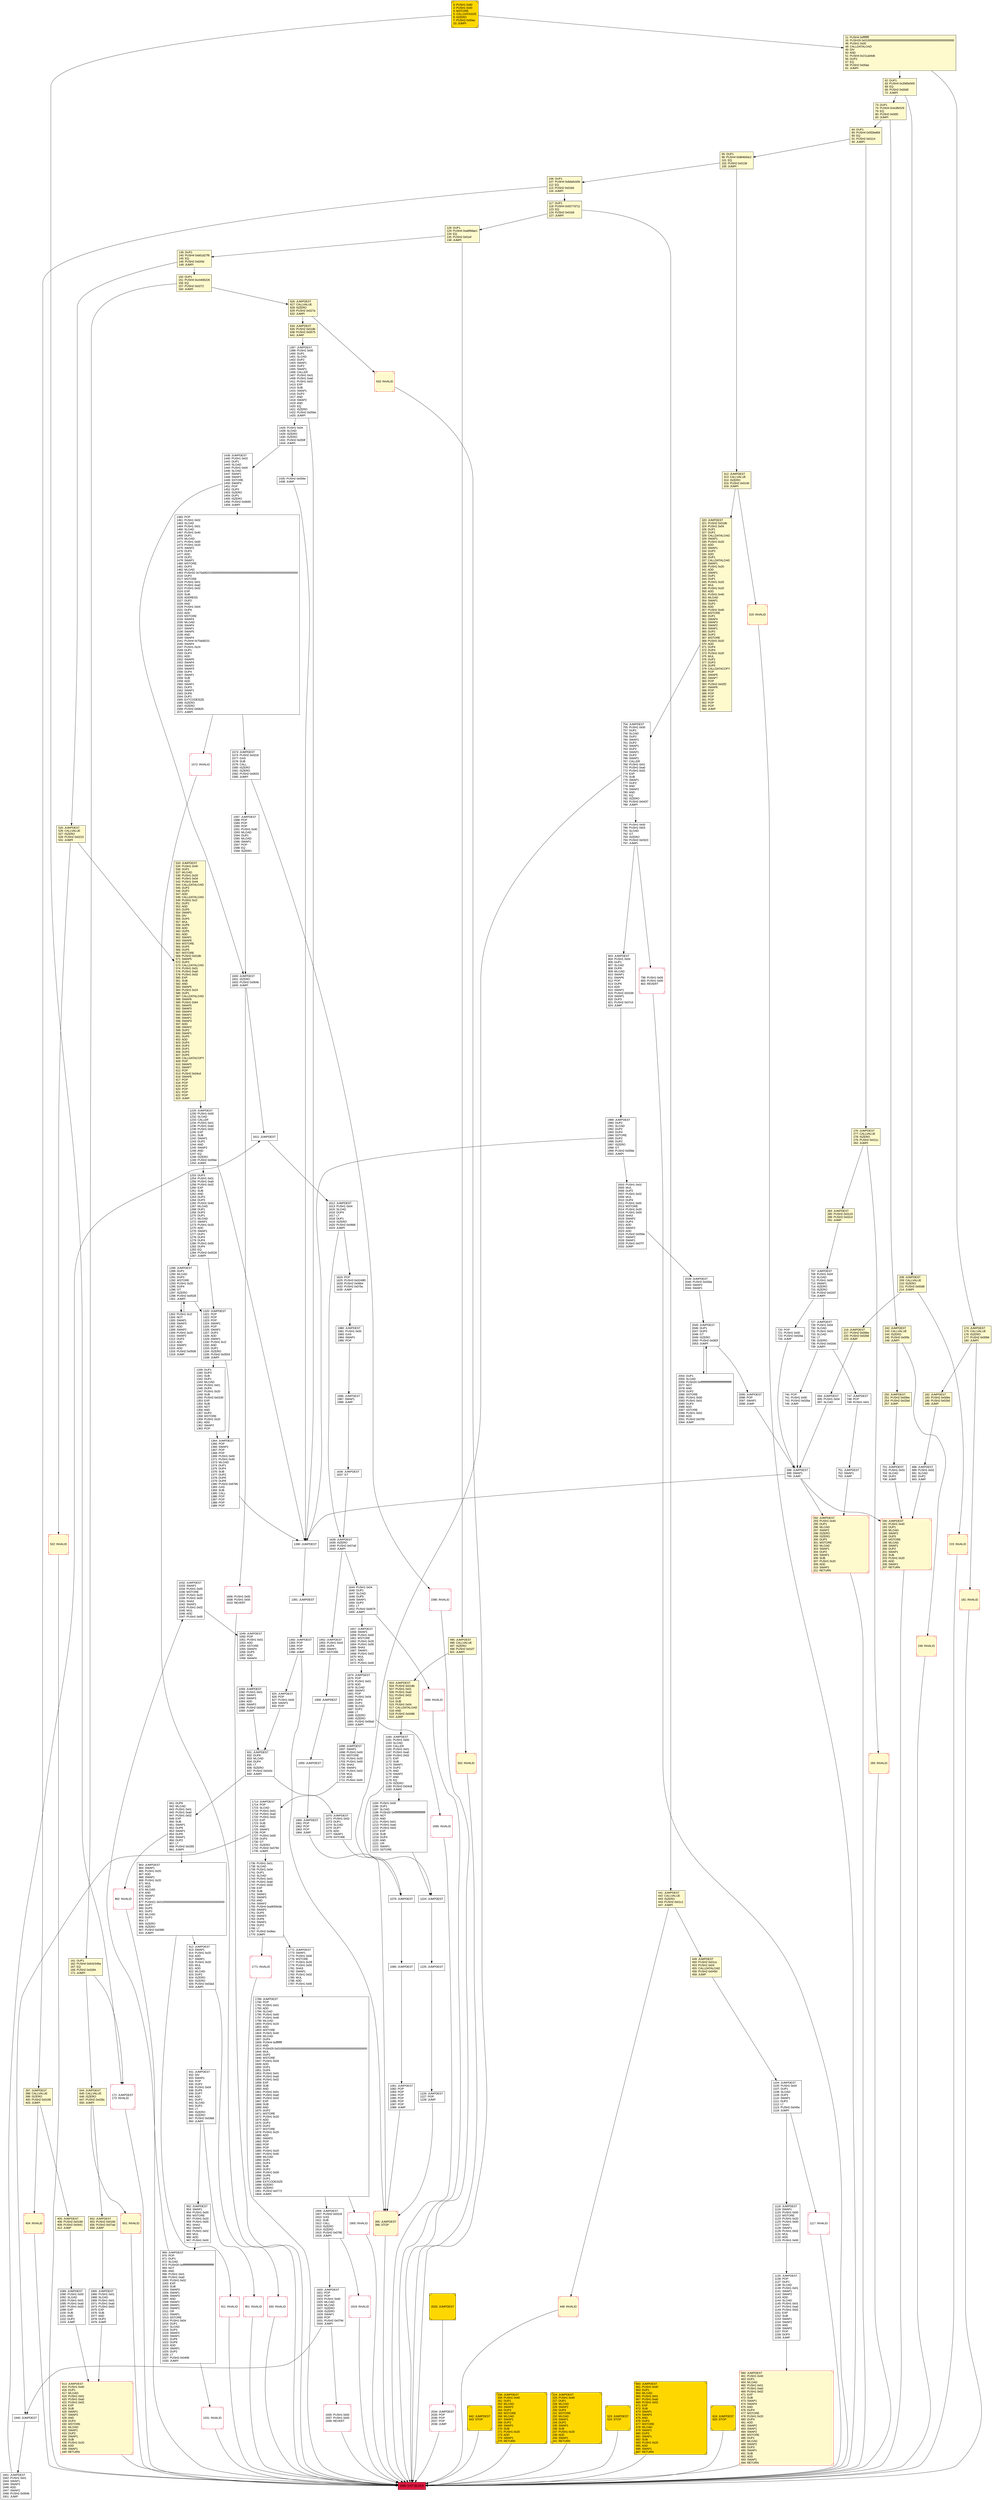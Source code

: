 digraph G {
bgcolor=transparent rankdir=UD;
node [shape=box style=filled color=black fillcolor=white fontname=arial fontcolor=black];
1032 [label="1032: JUMPDEST\l1033: SWAP1\l1034: PUSH1 0x00\l1036: MSTORE\l1037: PUSH1 0x20\l1039: PUSH1 0x00\l1041: SHA3\l1042: SWAP1\l1043: PUSH1 0x02\l1045: MUL\l1046: ADD\l1047: PUSH1 0x00\l" ];
1674 [label="1674: JUMPDEST\l1675: POP\l1676: PUSH1 0x01\l1678: ADD\l1679: SLOAD\l1680: SWAP2\l1681: POP\l1682: PUSH1 0x04\l1684: DUP4\l1685: DUP2\l1686: SLOAD\l1687: DUP2\l1688: LT\l1689: ISZERO\l1690: ISZERO\l1691: PUSH2 0x06a0\l1694: JUMPI\l" ];
754 [label="754: JUMPDEST\l755: PUSH1 0x00\l757: DUP1\l758: SLOAD\l759: DUP2\l760: SWAP1\l761: DUP2\l762: SWAP1\l763: DUP2\l764: SWAP1\l765: DUP2\l766: SWAP1\l767: CALLER\l768: PUSH1 0x01\l770: PUSH1 0xa0\l772: PUSH1 0x02\l774: EXP\l775: SUB\l776: SWAP1\l777: DUP2\l778: AND\l779: SWAP2\l780: AND\l781: EQ\l782: ISZERO\l783: PUSH2 0x0437\l786: JUMPI\l" ];
1253 [label="1253: DUP3\l1254: PUSH1 0x01\l1256: PUSH1 0xa0\l1258: PUSH1 0x02\l1260: EXP\l1261: SUB\l1262: AND\l1263: DUP3\l1264: DUP3\l1265: PUSH1 0x40\l1267: MLOAD\l1268: DUP1\l1269: DUP3\l1270: DUP1\l1271: MLOAD\l1272: SWAP1\l1273: PUSH1 0x20\l1275: ADD\l1276: SWAP1\l1277: DUP1\l1278: DUP4\l1279: DUP4\l1280: PUSH1 0x00\l1282: DUP4\l1283: EQ\l1284: PUSH2 0x0528\l1287: JUMPI\l" ];
1225 [label="1225: JUMPDEST\l" ];
1224 [label="1224: JUMPDEST\l" ];
951 [label="951: INVALID\l" shape=Msquare color=crimson ];
1070 [label="1070: JUMPDEST\l1071: PUSH1 0x02\l1073: DUP1\l1074: SLOAD\l1075: DUP7\l1076: ADD\l1077: SWAP1\l1078: SSTORE\l" ];
181 [label="181: INVALID\l" fillcolor=lemonchiffon shape=Msquare color=crimson ];
698 [label="698: JUMPDEST\l699: SWAP1\l700: JUMP\l" ];
2034 [label="2034: JUMPDEST\l2035: POP\l2036: POP\l2037: POP\l2038: JUMP\l" shape=Msquare color=crimson ];
642 [label="642: JUMPDEST\l643: STOP\l" fillcolor=lemonchiffon shape=Msquare fillcolor=gold ];
441 [label="441: JUMPDEST\l442: CALLVALUE\l443: ISZERO\l444: PUSH2 0x01c1\l447: JUMPI\l" fillcolor=lemonchiffon ];
701 [label="701: JUMPDEST\l702: PUSH1 0x03\l704: SLOAD\l705: DUP2\l706: JUMP\l" ];
1587 [label="1587: JUMPDEST\l1588: POP\l1589: POP\l1590: POP\l1591: PUSH1 0x40\l1593: MLOAD\l1594: DUP1\l1595: MLOAD\l1596: SWAP1\l1597: POP\l1598: EQ\l1599: ISZERO\l" ];
1789 [label="1789: JUMPDEST\l1790: POP\l1791: PUSH1 0x01\l1793: ADD\l1794: SLOAD\l1795: PUSH1 0x00\l1797: PUSH1 0x40\l1799: MLOAD\l1800: PUSH1 0x20\l1802: ADD\l1803: MSTORE\l1804: PUSH1 0x40\l1806: MLOAD\l1807: DUP4\l1808: PUSH4 0xffffffff\l1813: AND\l1814: PUSH29 0x0100000000000000000000000000000000000000000000000000000000\l1844: MUL\l1845: DUP2\l1846: MSTORE\l1847: PUSH1 0x04\l1849: ADD\l1850: DUP1\l1851: DUP4\l1852: PUSH1 0x01\l1854: PUSH1 0xa0\l1856: PUSH1 0x02\l1858: EXP\l1859: SUB\l1860: AND\l1861: PUSH1 0x01\l1863: PUSH1 0xa0\l1865: PUSH1 0x02\l1867: EXP\l1868: SUB\l1869: AND\l1870: DUP2\l1871: MSTORE\l1872: PUSH1 0x20\l1874: ADD\l1875: DUP3\l1876: DUP2\l1877: MSTORE\l1878: PUSH1 0x20\l1880: ADD\l1881: SWAP3\l1882: POP\l1883: POP\l1884: POP\l1885: PUSH1 0x20\l1887: PUSH1 0x40\l1889: MLOAD\l1890: DUP1\l1891: DUP4\l1892: SUB\l1893: DUP2\l1894: PUSH1 0x00\l1896: DUP8\l1897: DUP1\l1898: EXTCODESIZE\l1899: ISZERO\l1900: ISZERO\l1901: PUSH2 0x0772\l1904: JUMPI\l" ];
174 [label="174: JUMPDEST\l175: CALLVALUE\l176: ISZERO\l177: PUSH2 0x00b6\l180: JUMPI\l" fillcolor=lemonchiffon ];
930 [label="930: INVALID\l" shape=Msquare color=crimson ];
395 [label="395: JUMPDEST\l396: STOP\l" fillcolor=lemonchiffon shape=Msquare color=crimson ];
1695 [label="1695: INVALID\l" shape=Msquare color=crimson ];
803 [label="803: JUMPDEST\l804: PUSH1 0x04\l806: DUP1\l807: SLOAD\l808: DUP8\l809: MLOAD\l810: SWAP1\l811: SWAP6\l812: POP\l813: DUP6\l814: ADD\l815: SWAP1\l816: PUSH2 0x0339\l819: SWAP1\l820: DUP3\l821: PUSH2 0x07c5\l824: JUMP\l" ];
1364 [label="1364: JUMPDEST\l1365: POP\l1366: SWAP2\l1367: POP\l1368: POP\l1369: PUSH1 0x00\l1371: PUSH1 0x40\l1373: MLOAD\l1374: DUP1\l1375: DUP4\l1376: SUB\l1377: DUP2\l1378: DUP6\l1379: DUP8\l1380: PUSH2 0x8796\l1383: GAS\l1384: SUB\l1385: CALL\l1386: POP\l1387: POP\l1388: POP\l1389: POP\l" ];
242 [label="242: JUMPDEST\l243: CALLVALUE\l244: ISZERO\l245: PUSH2 0x00fa\l248: JUMPI\l" fillcolor=lemonchiffon ];
404 [label="404: INVALID\l" fillcolor=lemonchiffon shape=Msquare color=crimson ];
1935 [label="1935: PUSH1 0x00\l1937: PUSH1 0x00\l1939: REVERT\l" shape=Msquare color=crimson ];
626 [label="626: JUMPDEST\l627: CALLVALUE\l628: ISZERO\l629: PUSH2 0x027a\l632: JUMPI\l" fillcolor=lemonchiffon ];
911 [label="911: INVALID\l" shape=Msquare color=crimson ];
1339 [label="1339: DUP1\l1340: DUP3\l1341: SUB\l1342: DUP1\l1343: MLOAD\l1344: PUSH1 0x01\l1346: DUP4\l1347: PUSH1 0x20\l1349: SUB\l1350: PUSH2 0x0100\l1353: EXP\l1354: SUB\l1355: NOT\l1356: AND\l1357: DUP2\l1358: MSTORE\l1359: PUSH1 0x20\l1361: ADD\l1362: SWAP2\l1363: POP\l" ];
652 [label="652: JUMPDEST\l653: PUSH2 0x019d\l656: PUSH2 0x07ad\l659: JUMP\l" fillcolor=lemonchiffon ];
2099 [label="2099: EXIT BLOCK\l" fillcolor=crimson ];
651 [label="651: INVALID\l" fillcolor=lemonchiffon shape=Msquare color=crimson ];
1435 [label="1435: PUSH2 0x056e\l1438: JUMP\l" ];
1089 [label="1089: JUMPDEST\l1090: PUSH1 0x00\l1092: SLOAD\l1093: PUSH1 0x01\l1095: PUSH1 0xa0\l1097: PUSH1 0x02\l1099: EXP\l1100: SUB\l1101: AND\l1102: DUP2\l1103: JUMP\l" ];
84 [label="84: DUP1\l85: PUSH4 0x5f2befb9\l90: EQ\l91: PUSH2 0x0114\l94: JUMPI\l" fillcolor=lemonchiffon ];
969 [label="969: JUMPDEST\l970: POP\l971: DUP1\l972: SLOAD\l973: PUSH20 0xffffffffffffffffffffffffffffffffffffffff\l994: NOT\l995: AND\l996: PUSH1 0x01\l998: PUSH1 0xa0\l1000: PUSH1 0x02\l1002: EXP\l1003: SUB\l1004: SWAP3\l1005: SWAP1\l1006: SWAP3\l1007: AND\l1008: SWAP2\l1009: SWAP1\l1010: SWAP2\l1011: OR\l1012: SWAP1\l1013: SSTORE\l1014: PUSH1 0x04\l1016: DUP1\l1017: SLOAD\l1018: DUP3\l1019: SWAP2\l1020: SWAP1\l1021: DUP6\l1022: DUP8\l1023: ADD\l1024: SWAP1\l1025: DUP2\l1026: LT\l1027: PUSH2 0x0408\l1030: JUMPI\l" ];
1713 [label="1713: JUMPDEST\l1714: POP\l1715: SLOAD\l1716: PUSH1 0x01\l1718: PUSH1 0xa0\l1720: PUSH1 0x02\l1722: EXP\l1723: SUB\l1724: AND\l1725: SWAP1\l1726: POP\l1727: PUSH1 0x00\l1729: DUP3\l1730: GT\l1731: ISZERO\l1732: PUSH2 0x0794\l1735: JUMPI\l" ];
2033 [label="2033: JUMPDEST\l" shape=Msquare fillcolor=gold ];
931 [label="931: JUMPDEST\l932: DIV\l933: SWAP1\l934: POP\l935: DUP2\l936: PUSH1 0x04\l938: DUP5\l939: DUP7\l940: ADD\l941: DUP2\l942: SLOAD\l943: DUP2\l944: LT\l945: ISZERO\l946: ISZERO\l947: PUSH2 0x03b8\l950: JUMPI\l" ];
825 [label="825: JUMPDEST\l826: POP\l827: PUSH1 0x00\l829: SWAP3\l830: POP\l" ];
1906 [label="1906: JUMPDEST\l1907: PUSH2 0x02c6\l1910: GAS\l1911: SUB\l1912: CALL\l1913: ISZERO\l1914: ISZERO\l1915: PUSH2 0x0780\l1918: JUMPI\l" ];
182 [label="182: JUMPDEST\l183: PUSH2 0x00be\l186: PUSH2 0x02b0\l189: JUMP\l" fillcolor=lemonchiffon ];
1920 [label="1920: JUMPDEST\l1921: POP\l1922: POP\l1923: PUSH1 0x40\l1925: MLOAD\l1926: MLOAD\l1927: ISZERO\l1928: ISZERO\l1929: SWAP1\l1930: POP\l1931: PUSH2 0x0794\l1934: JUMPI\l" ];
128 [label="128: DUP1\l129: PUSH4 0xa6f9dae1\l134: EQ\l135: PUSH2 0x01ef\l138: JUMPI\l" fillcolor=lemonchiffon ];
249 [label="249: INVALID\l" fillcolor=lemonchiffon shape=Msquare color=crimson ];
150 [label="150: DUP1\l151: PUSH4 0xc0406226\l156: EQ\l157: PUSH2 0x0272\l160: JUMPI\l" fillcolor=lemonchiffon ];
502 [label="502: INVALID\l" fillcolor=lemonchiffon shape=Msquare color=crimson ];
727 [label="727: JUMPDEST\l728: PUSH1 0x04\l730: SLOAD\l731: PUSH1 0x03\l733: SLOAD\l734: LT\l735: ISZERO\l736: PUSH2 0x02eb\l739: JUMPI\l" ];
1960 [label="1960: JUMPDEST\l1961: POP\l1962: POP\l1963: POP\l1964: JUMP\l" ];
2003 [label="2003: PUSH1 0x02\l2005: MUL\l2006: DUP2\l2007: PUSH1 0x02\l2009: MUL\l2010: DUP4\l2011: PUSH1 0x00\l2013: MSTORE\l2014: PUSH1 0x20\l2016: PUSH1 0x00\l2018: SHA3\l2019: SWAP2\l2020: DUP3\l2021: ADD\l2022: SWAP2\l2023: ADD\l2024: PUSH2 0x056e\l2027: SWAP2\l2028: SWAP1\l2029: PUSH2 0x07f7\l2032: JUMP\l" ];
284 [label="284: JUMPDEST\l285: PUSH2 0x0124\l288: PUSH2 0x02c3\l291: JUMP\l" fillcolor=lemonchiffon ];
1771 [label="1771: INVALID\l" shape=Msquare color=crimson ];
250 [label="250: JUMPDEST\l251: PUSH2 0x00be\l254: PUSH2 0x02bd\l257: JUMP\l" fillcolor=lemonchiffon ];
1980 [label="1980: JUMPDEST\l1981: PUSH1 0x00\l1983: GAS\l1984: SWAP1\l1985: POP\l" ];
1118 [label="1118: JUMPDEST\l1119: SWAP1\l1120: PUSH1 0x00\l1122: MSTORE\l1123: PUSH1 0x20\l1125: PUSH1 0x00\l1127: SHA3\l1128: SWAP1\l1129: PUSH1 0x02\l1131: MUL\l1132: ADD\l1133: PUSH1 0x00\l" ];
1940 [label="1940: JUMPDEST\l" ];
751 [label="751: JUMPDEST\l752: SWAP1\l753: JUMP\l" ];
1600 [label="1600: JUMPDEST\l1601: ISZERO\l1602: PUSH2 0x064b\l1605: JUMPI\l" ];
863 [label="863: JUMPDEST\l864: SWAP1\l865: PUSH1 0x20\l867: ADD\l868: SWAP1\l869: PUSH1 0x20\l871: MUL\l872: ADD\l873: MLOAD\l874: AND\l875: SWAP2\l876: POP\l877: PUSH21 0x010000000000000000000000000000000000000000\l899: DUP7\l900: DUP5\l901: DUP2\l902: MLOAD\l903: DUP2\l904: LT\l905: ISZERO\l906: ISZERO\l907: PUSH2 0x0390\l910: JUMPI\l" ];
1397 [label="1397: JUMPDEST\l1398: PUSH1 0x00\l1400: DUP1\l1401: SLOAD\l1402: DUP2\l1403: SWAP1\l1404: DUP2\l1405: SWAP1\l1406: CALLER\l1407: PUSH1 0x01\l1409: PUSH1 0xa0\l1411: PUSH1 0x02\l1413: EXP\l1414: SUB\l1415: SWAP1\l1416: DUP2\l1417: AND\l1418: SWAP2\l1419: AND\l1420: EQ\l1421: ISZERO\l1422: PUSH2 0x056e\l1425: JUMPI\l" ];
1736 [label="1736: PUSH1 0x01\l1738: SLOAD\l1739: PUSH1 0x04\l1741: DUP1\l1742: SLOAD\l1743: PUSH1 0x01\l1745: PUSH1 0xa0\l1747: PUSH1 0x02\l1749: EXP\l1750: SUB\l1751: SWAP1\l1752: SWAP3\l1753: AND\l1754: SWAP2\l1755: PUSH4 0xa9059cbb\l1760: SWAP2\l1761: DUP5\l1762: SWAP2\l1763: DUP8\l1764: SWAP1\l1765: DUP2\l1766: LT\l1767: PUSH2 0x06ec\l1770: JUMPI\l" ];
1160 [label="1160: JUMPDEST\l1161: PUSH1 0x00\l1163: SLOAD\l1164: CALLER\l1165: PUSH1 0x01\l1167: PUSH1 0xa0\l1169: PUSH1 0x02\l1171: EXP\l1172: SUB\l1173: SWAP1\l1174: DUP2\l1175: AND\l1176: SWAP2\l1177: AND\l1178: EQ\l1179: ISZERO\l1180: PUSH2 0x04c8\l1183: JUMPI\l" ];
258 [label="258: JUMPDEST\l259: PUSH1 0x40\l261: DUP1\l262: MLOAD\l263: SWAP2\l264: DUP3\l265: MSTORE\l266: MLOAD\l267: SWAP1\l268: DUP2\l269: SWAP1\l270: SUB\l271: PUSH1 0x20\l273: ADD\l274: SWAP1\l275: RETURN\l" fillcolor=lemonchiffon shape=Msquare fillcolor=gold ];
1426 [label="1426: PUSH1 0x04\l1428: SLOAD\l1429: ISZERO\l1430: ISZERO\l1431: PUSH2 0x059f\l1434: JUMPI\l" ];
73 [label="73: DUP1\l74: PUSH4 0x4c8fe526\l79: EQ\l80: PUSH2 0x00f2\l83: JUMPI\l" fillcolor=lemonchiffon ];
747 [label="747: JUMPDEST\l748: POP\l749: PUSH1 0x01\l" ];
215 [label="215: INVALID\l" fillcolor=lemonchiffon shape=Msquare color=crimson ];
1941 [label="1941: JUMPDEST\l1942: PUSH1 0x01\l1944: SWAP1\l1945: SWAP3\l1946: ADD\l1947: SWAP2\l1948: PUSH2 0x064b\l1951: JUMP\l" ];
2045 [label="2045: JUMPDEST\l2046: DUP1\l2047: DUP3\l2048: GT\l2049: ISZERO\l2050: PUSH2 0x082f\l2053: JUMPI\l" ];
1959 [label="1959: JUMPDEST\l" ];
1958 [label="1958: JUMPDEST\l" ];
1657 [label="1657: JUMPDEST\l1658: SWAP1\l1659: PUSH1 0x00\l1661: MSTORE\l1662: PUSH1 0x20\l1664: PUSH1 0x00\l1666: SHA3\l1667: SWAP1\l1668: PUSH1 0x02\l1670: MUL\l1671: ADD\l1672: PUSH1 0x00\l" ];
449 [label="449: JUMPDEST\l450: PUSH2 0x01cc\l453: PUSH1 0x04\l455: CALLDATALOAD\l456: PUSH2 0x0450\l459: JUMP\l" fillcolor=lemonchiffon ];
320 [label="320: JUMPDEST\l321: PUSH2 0x018b\l324: PUSH1 0x04\l326: DUP1\l327: DUP1\l328: CALLDATALOAD\l329: SWAP1\l330: PUSH1 0x20\l332: ADD\l333: SWAP1\l334: DUP3\l335: ADD\l336: DUP1\l337: CALLDATALOAD\l338: SWAP1\l339: PUSH1 0x20\l341: ADD\l342: SWAP1\l343: DUP1\l344: DUP1\l345: PUSH1 0x20\l347: MUL\l348: PUSH1 0x20\l350: ADD\l351: PUSH1 0x40\l353: MLOAD\l354: SWAP1\l355: DUP2\l356: ADD\l357: PUSH1 0x40\l359: MSTORE\l360: DUP1\l361: SWAP4\l362: SWAP3\l363: SWAP2\l364: SWAP1\l365: DUP2\l366: DUP2\l367: MSTORE\l368: PUSH1 0x20\l370: ADD\l371: DUP4\l372: DUP4\l373: PUSH1 0x20\l375: MUL\l376: DUP1\l377: DUP3\l378: DUP5\l379: CALLDATACOPY\l380: POP\l381: SWAP5\l382: SWAP7\l383: POP\l384: PUSH2 0x02f2\l387: SWAP6\l388: POP\l389: POP\l390: POP\l391: POP\l392: POP\l393: POP\l394: JUMP\l" fillcolor=lemonchiffon ];
1986 [label="1986: JUMPDEST\l1987: SWAP1\l1988: JUMP\l" ];
1184 [label="1184: PUSH1 0x00\l1186: DUP1\l1187: SLOAD\l1188: PUSH20 0xffffffffffffffffffffffffffffffffffffffff\l1209: NOT\l1210: AND\l1211: PUSH1 0x01\l1213: PUSH1 0xa0\l1215: PUSH1 0x02\l1217: EXP\l1218: SUB\l1219: DUP4\l1220: AND\l1221: OR\l1222: SWAP1\l1223: SSTORE\l" ];
95 [label="95: DUP1\l96: PUSH4 0x884b5dc2\l101: EQ\l102: PUSH2 0x0138\l105: JUMPI\l" fillcolor=lemonchiffon ];
694 [label="694: JUMPDEST\l695: PUSH1 0x04\l697: SLOAD\l" ];
276 [label="276: JUMPDEST\l277: CALLVALUE\l278: ISZERO\l279: PUSH2 0x011c\l282: JUMPI\l" fillcolor=lemonchiffon ];
448 [label="448: INVALID\l" fillcolor=lemonchiffon shape=Msquare color=crimson ];
319 [label="319: INVALID\l" fillcolor=lemonchiffon shape=Msquare color=crimson ];
224 [label="224: JUMPDEST\l225: PUSH1 0x40\l227: DUP1\l228: MLOAD\l229: SWAP2\l230: DUP3\l231: MSTORE\l232: MLOAD\l233: SWAP1\l234: DUP2\l235: SWAP1\l236: SUB\l237: PUSH1 0x20\l239: ADD\l240: SWAP1\l241: RETURN\l" fillcolor=lemonchiffon shape=Msquare fillcolor=gold ];
405 [label="405: JUMPDEST\l406: PUSH2 0x019d\l409: PUSH2 0x0441\l412: JUMP\l" fillcolor=lemonchiffon ];
1611 [label="1611: JUMPDEST\l" ];
62 [label="62: DUP1\l63: PUSH4 0x3585e500\l68: EQ\l69: PUSH2 0x00d0\l72: JUMPI\l" fillcolor=lemonchiffon ];
2039 [label="2039: JUMPDEST\l2040: PUSH2 0x02ba\l2043: SWAP2\l2044: SWAP1\l" ];
11 [label="11: PUSH4 0xffffffff\l16: PUSH29 0x0100000000000000000000000000000000000000000000000000000000\l46: PUSH1 0x00\l48: CALLDATALOAD\l49: DIV\l50: AND\l51: PUSH4 0x211a04db\l56: DUP2\l57: EQ\l58: PUSH2 0x00ae\l61: JUMPI\l" fillcolor=lemonchiffon ];
1586 [label="1586: INVALID\l" shape=Msquare color=crimson ];
1612 [label="1612: JUMPDEST\l1613: PUSH1 0x04\l1615: SLOAD\l1616: DUP4\l1617: LT\l1618: DUP1\l1619: ISZERO\l1620: PUSH2 0x0666\l1623: JUMPI\l" ];
2054 [label="2054: DUP1\l2055: SLOAD\l2056: PUSH20 0xffffffffffffffffffffffffffffffffffffffff\l2077: NOT\l2078: AND\l2079: DUP2\l2080: SSTORE\l2081: PUSH1 0x00\l2083: PUSH1 0x01\l2085: DUP3\l2086: ADD\l2087: SSTORE\l2088: PUSH1 0x02\l2090: ADD\l2091: PUSH2 0x07fd\l2094: JUMP\l" ];
1392 [label="1392: JUMPDEST\l1393: POP\l1394: POP\l1395: POP\l1396: JUMP\l" ];
1624 [label="1624: POP\l1625: PUSH3 0x0249f0\l1629: PUSH2 0x0664\l1632: PUSH2 0x07bc\l1635: JUMP\l" ];
1460 [label="1460: POP\l1461: PUSH1 0x02\l1463: SLOAD\l1464: PUSH1 0x01\l1466: SLOAD\l1467: PUSH1 0x40\l1469: DUP1\l1470: MLOAD\l1471: PUSH1 0x00\l1473: PUSH1 0x20\l1475: SWAP2\l1476: DUP3\l1477: ADD\l1478: DUP2\l1479: SWAP1\l1480: MSTORE\l1481: DUP3\l1482: MLOAD\l1483: PUSH32 0x70a0823100000000000000000000000000000000000000000000000000000000\l1516: DUP2\l1517: MSTORE\l1518: PUSH1 0x01\l1520: PUSH1 0xa0\l1522: PUSH1 0x02\l1524: EXP\l1525: SUB\l1526: ADDRESS\l1527: DUP2\l1528: AND\l1529: PUSH1 0x04\l1531: DUP4\l1532: ADD\l1533: MSTORE\l1534: SWAP4\l1535: MLOAD\l1536: SWAP4\l1537: SWAP1\l1538: SWAP5\l1539: AND\l1540: SWAP4\l1541: PUSH4 0x70a08231\l1546: SWAP4\l1547: PUSH1 0x24\l1549: DUP1\l1550: DUP4\l1551: ADD\l1552: SWAP5\l1553: SWAP4\l1554: SWAP2\l1555: SWAP3\l1556: DUP4\l1557: SWAP1\l1558: SUB\l1559: ADD\l1560: SWAP1\l1561: DUP3\l1562: SWAP1\l1563: DUP8\l1564: DUP1\l1565: EXTCODESIZE\l1566: ISZERO\l1567: ISZERO\l1568: PUSH2 0x0625\l1571: JUMPI\l" ];
1229 [label="1229: JUMPDEST\l1230: PUSH1 0x00\l1232: SLOAD\l1233: CALLER\l1234: PUSH1 0x01\l1236: PUSH1 0xa0\l1238: PUSH1 0x02\l1240: EXP\l1241: SUB\l1242: SWAP1\l1243: DUP2\l1244: AND\l1245: SWAP2\l1246: AND\l1247: EQ\l1248: ISZERO\l1249: PUSH2 0x056e\l1252: JUMPI\l" ];
1572 [label="1572: INVALID\l" shape=Msquare color=crimson ];
707 [label="707: JUMPDEST\l708: PUSH1 0x04\l710: SLOAD\l711: PUSH1 0x00\l713: SWAP1\l714: ISZERO\l715: ISZERO\l716: PUSH2 0x02d7\l719: JUMPI\l" ];
523 [label="523: JUMPDEST\l524: STOP\l" fillcolor=lemonchiffon shape=Msquare fillcolor=gold ];
841 [label="841: DUP6\l842: MLOAD\l843: PUSH1 0x01\l845: PUSH1 0xa0\l847: PUSH1 0x02\l849: EXP\l850: SUB\l851: SWAP1\l852: DUP8\l853: SWAP1\l854: DUP6\l855: SWAP1\l856: DUP2\l857: LT\l858: PUSH2 0x035f\l861: JUMPI\l" ];
117 [label="117: DUP1\l118: PUSH4 0x9377d711\l123: EQ\l124: PUSH2 0x01b9\l127: JUMPI\l" fillcolor=lemonchiffon ];
292 [label="292: JUMPDEST\l293: PUSH1 0x40\l295: DUP1\l296: MLOAD\l297: SWAP2\l298: ISZERO\l299: ISZERO\l300: DUP3\l301: MSTORE\l302: MLOAD\l303: SWAP1\l304: DUP2\l305: SWAP1\l306: SUB\l307: PUSH1 0x20\l309: ADD\l310: SWAP1\l311: RETURN\l" fillcolor=lemonchiffon shape=Msquare color=crimson ];
208 [label="208: JUMPDEST\l209: CALLVALUE\l210: ISZERO\l211: PUSH2 0x00d8\l214: JUMPI\l" fillcolor=lemonchiffon ];
1320 [label="1320: JUMPDEST\l1321: POP\l1322: POP\l1323: POP\l1324: SWAP1\l1325: POP\l1326: SWAP1\l1327: DUP2\l1328: ADD\l1329: SWAP1\l1330: PUSH1 0x1f\l1332: AND\l1333: DUP1\l1334: ISZERO\l1335: PUSH2 0x0554\l1338: JUMPI\l" ];
1391 [label="1391: JUMPDEST\l" ];
1390 [label="1390: JUMPDEST\l" ];
283 [label="283: INVALID\l" fillcolor=lemonchiffon shape=Msquare color=crimson ];
413 [label="413: JUMPDEST\l414: PUSH1 0x40\l416: DUP1\l417: MLOAD\l418: PUSH1 0x01\l420: PUSH1 0xa0\l422: PUSH1 0x02\l424: EXP\l425: SUB\l426: SWAP1\l427: SWAP3\l428: AND\l429: DUP3\l430: MSTORE\l431: MLOAD\l432: SWAP1\l433: DUP2\l434: SWAP1\l435: SUB\l436: PUSH1 0x20\l438: ADD\l439: SWAP1\l440: RETURN\l" fillcolor=lemonchiffon shape=Msquare color=crimson ];
216 [label="216: JUMPDEST\l217: PUSH2 0x00be\l220: PUSH2 0x02b6\l223: JUMP\l" fillcolor=lemonchiffon ];
1696 [label="1696: JUMPDEST\l1697: SWAP1\l1698: PUSH1 0x00\l1700: MSTORE\l1701: PUSH1 0x20\l1703: PUSH1 0x00\l1705: SHA3\l1706: SWAP1\l1707: PUSH1 0x02\l1709: MUL\l1710: ADD\l1711: PUSH1 0x00\l" ];
397 [label="397: JUMPDEST\l398: CALLVALUE\l399: ISZERO\l400: PUSH2 0x0195\l403: JUMPI\l" fillcolor=lemonchiffon ];
532 [label="532: INVALID\l" fillcolor=lemonchiffon shape=Msquare color=crimson ];
634 [label="634: JUMPDEST\l635: PUSH2 0x018b\l638: PUSH2 0x0575\l641: JUMP\l" fillcolor=lemonchiffon ];
660 [label="660: JUMPDEST\l661: PUSH1 0x40\l663: DUP1\l664: MLOAD\l665: PUSH1 0x01\l667: PUSH1 0xa0\l669: PUSH1 0x02\l671: EXP\l672: SUB\l673: SWAP1\l674: SWAP3\l675: AND\l676: DUP3\l677: MSTORE\l678: MLOAD\l679: SWAP1\l680: DUP2\l681: SWAP1\l682: SUB\l683: PUSH1 0x20\l685: ADD\l686: SWAP1\l687: RETURN\l" fillcolor=lemonchiffon shape=Msquare fillcolor=gold ];
525 [label="525: JUMPDEST\l526: CALLVALUE\l527: ISZERO\l528: PUSH2 0x0215\l531: JUMPI\l" fillcolor=lemonchiffon ];
460 [label="460: JUMPDEST\l461: PUSH1 0x40\l463: DUP1\l464: MLOAD\l465: PUSH1 0x01\l467: PUSH1 0xa0\l469: PUSH1 0x02\l471: EXP\l472: SUB\l473: SWAP1\l474: SWAP4\l475: AND\l476: DUP4\l477: MSTORE\l478: PUSH1 0x20\l480: DUP4\l481: ADD\l482: SWAP2\l483: SWAP1\l484: SWAP2\l485: MSTORE\l486: DUP1\l487: MLOAD\l488: SWAP2\l489: DUP3\l490: SWAP1\l491: SUB\l492: ADD\l493: SWAP1\l494: RETURN\l" fillcolor=lemonchiffon shape=Msquare color=crimson ];
952 [label="952: JUMPDEST\l953: SWAP1\l954: PUSH1 0x00\l956: MSTORE\l957: PUSH1 0x20\l959: PUSH1 0x00\l961: SHA3\l962: SWAP1\l963: PUSH1 0x02\l965: MUL\l966: ADD\l967: PUSH1 0x00\l" ];
1031 [label="1031: INVALID\l" shape=Msquare color=crimson ];
798 [label="798: PUSH1 0x00\l800: PUSH1 0x00\l802: REVERT\l" shape=Msquare color=crimson ];
1919 [label="1919: INVALID\l" shape=Msquare color=crimson ];
633 [label="633: INVALID\l" fillcolor=lemonchiffon shape=Msquare color=crimson ];
1656 [label="1656: INVALID\l" shape=Msquare color=crimson ];
0 [label="0: PUSH1 0x60\l2: PUSH1 0x40\l4: MSTORE\l5: CALLDATASIZE\l6: ISZERO\l7: PUSH2 0x00ac\l10: JUMPI\l" fillcolor=lemonchiffon shape=Msquare fillcolor=gold ];
688 [label="688: JUMPDEST\l689: PUSH1 0x02\l691: SLOAD\l692: DUP2\l693: JUMP\l" ];
912 [label="912: JUMPDEST\l913: SWAP1\l914: PUSH1 0x20\l916: ADD\l917: SWAP1\l918: PUSH1 0x20\l920: MUL\l921: ADD\l922: MLOAD\l923: DUP2\l924: ISZERO\l925: ISZERO\l926: PUSH2 0x03a3\l929: JUMPI\l" ];
740 [label="740: POP\l741: PUSH1 0x00\l743: PUSH2 0x02ba\l746: JUMP\l" ];
1905 [label="1905: INVALID\l" shape=Msquare color=crimson ];
1636 [label="1636: JUMPDEST\l1637: GT\l" ];
1059 [label="1059: JUMPDEST\l1060: PUSH1 0x01\l1062: SWAP1\l1063: SWAP3\l1064: ADD\l1065: SWAP2\l1066: PUSH2 0x033f\l1069: JUMP\l" ];
1439 [label="1439: JUMPDEST\l1440: PUSH1 0x03\l1442: DUP1\l1443: SLOAD\l1444: PUSH1 0x04\l1446: SLOAD\l1447: SWAP1\l1448: SWAP2\l1449: SSTORE\l1450: SWAP3\l1451: POP\l1452: DUP3\l1453: ISZERO\l1454: DUP1\l1455: ISZERO\l1456: PUSH2 0x0640\l1459: JUMPI\l" ];
1104 [label="1104: JUMPDEST\l1105: PUSH1 0x04\l1107: DUP1\l1108: SLOAD\l1109: DUP3\l1110: SWAP1\l1111: DUP2\l1112: LT\l1113: PUSH2 0x045e\l1116: JUMPI\l" ];
1638 [label="1638: JUMPDEST\l1639: ISZERO\l1640: PUSH2 0x07a0\l1643: JUMPI\l" ];
1302 [label="1302: PUSH1 0x1f\l1304: NOT\l1305: SWAP1\l1306: SWAP3\l1307: ADD\l1308: SWAP2\l1309: PUSH1 0x20\l1311: SWAP2\l1312: DUP3\l1313: ADD\l1314: SWAP2\l1315: ADD\l1316: PUSH2 0x0508\l1319: JUMP\l" ];
190 [label="190: JUMPDEST\l191: PUSH1 0x40\l193: DUP1\l194: MLOAD\l195: SWAP2\l196: DUP3\l197: MSTORE\l198: MLOAD\l199: SWAP1\l200: DUP2\l201: SWAP1\l202: SUB\l203: PUSH1 0x20\l205: ADD\l206: SWAP1\l207: RETURN\l" fillcolor=lemonchiffon shape=Msquare color=crimson ];
862 [label="862: INVALID\l" shape=Msquare color=crimson ];
644 [label="644: JUMPDEST\l645: CALLVALUE\l646: ISZERO\l647: PUSH2 0x028c\l650: JUMPI\l" fillcolor=lemonchiffon ];
1117 [label="1117: INVALID\l" shape=Msquare color=crimson ];
1288 [label="1288: JUMPDEST\l1289: DUP1\l1290: MLOAD\l1291: DUP3\l1292: MSTORE\l1293: PUSH1 0x20\l1295: DUP4\l1296: GT\l1297: ISZERO\l1298: PUSH2 0x0528\l1301: JUMPI\l" ];
1606 [label="1606: PUSH1 0x00\l1608: PUSH1 0x00\l1610: REVERT\l" shape=Msquare color=crimson ];
624 [label="624: JUMPDEST\l625: STOP\l" fillcolor=lemonchiffon shape=Msquare fillcolor=gold ];
1772 [label="1772: JUMPDEST\l1773: SWAP1\l1774: PUSH1 0x00\l1776: MSTORE\l1777: PUSH1 0x20\l1779: PUSH1 0x00\l1781: SHA3\l1782: SWAP1\l1783: PUSH1 0x02\l1785: MUL\l1786: ADD\l1787: PUSH1 0x00\l" ];
1965 [label="1965: JUMPDEST\l1966: PUSH1 0x01\l1968: SLOAD\l1969: PUSH1 0x01\l1971: PUSH1 0xa0\l1973: PUSH1 0x02\l1975: EXP\l1976: SUB\l1977: AND\l1978: DUP2\l1979: JUMP\l" ];
1952 [label="1952: JUMPDEST\l1953: PUSH1 0x03\l1955: DUP4\l1956: SWAP1\l1957: SSTORE\l" ];
787 [label="787: PUSH1 0x00\l789: PUSH1 0x03\l791: SLOAD\l792: GT\l793: ISZERO\l794: PUSH2 0x0323\l797: JUMPI\l" ];
831 [label="831: JUMPDEST\l832: DUP6\l833: MLOAD\l834: DUP4\l835: LT\l836: ISZERO\l837: PUSH2 0x042e\l840: JUMPI\l" ];
1226 [label="1226: JUMPDEST\l1227: POP\l1228: JUMP\l" ];
495 [label="495: JUMPDEST\l496: CALLVALUE\l497: ISZERO\l498: PUSH2 0x01f7\l501: JUMPI\l" fillcolor=lemonchiffon ];
106 [label="106: DUP1\l107: PUSH4 0x8da5cb5b\l112: EQ\l113: PUSH2 0x018d\l116: JUMPI\l" fillcolor=lemonchiffon ];
1080 [label="1080: JUMPDEST\l" ];
161 [label="161: DUP1\l162: PUSH4 0xfc0c546a\l167: EQ\l168: PUSH2 0x0284\l171: JUMPI\l" fillcolor=lemonchiffon ];
1135 [label="1135: JUMPDEST\l1136: POP\l1137: DUP1\l1138: SLOAD\l1139: PUSH1 0x01\l1141: SWAP1\l1142: SWAP2\l1143: ADD\l1144: SLOAD\l1145: PUSH1 0x01\l1147: PUSH1 0xa0\l1149: PUSH1 0x02\l1151: EXP\l1152: SUB\l1153: SWAP1\l1154: SWAP2\l1155: AND\l1156: SWAP2\l1157: POP\l1158: DUP3\l1159: JUMP\l" ];
172 [label="172: JUMPDEST\l173: INVALID\l" shape=Msquare color=crimson ];
139 [label="139: DUP1\l140: PUSH4 0xb61d27f6\l145: EQ\l146: PUSH2 0x020d\l149: JUMPI\l" fillcolor=lemonchiffon ];
533 [label="533: JUMPDEST\l534: PUSH1 0x40\l536: DUP1\l537: MLOAD\l538: PUSH1 0x20\l540: PUSH1 0x04\l542: PUSH1 0x44\l544: CALLDATALOAD\l545: DUP2\l546: DUP2\l547: ADD\l548: CALLDATALOAD\l549: PUSH1 0x1f\l551: DUP2\l552: ADD\l553: DUP5\l554: SWAP1\l555: DIV\l556: DUP5\l557: MUL\l558: DUP6\l559: ADD\l560: DUP5\l561: ADD\l562: SWAP1\l563: SWAP6\l564: MSTORE\l565: DUP5\l566: DUP5\l567: MSTORE\l568: PUSH2 0x018b\l571: SWAP5\l572: DUP3\l573: CALLDATALOAD\l574: PUSH1 0x01\l576: PUSH1 0xa0\l578: PUSH1 0x02\l580: EXP\l581: SUB\l582: AND\l583: SWAP5\l584: PUSH1 0x24\l586: DUP1\l587: CALLDATALOAD\l588: SWAP6\l589: PUSH1 0x64\l591: SWAP5\l592: SWAP3\l593: SWAP4\l594: SWAP2\l595: SWAP1\l596: SWAP3\l597: ADD\l598: SWAP2\l599: DUP2\l600: SWAP1\l601: DUP5\l602: ADD\l603: DUP4\l604: DUP3\l605: DUP1\l606: DUP3\l607: DUP5\l608: CALLDATACOPY\l609: POP\l610: SWAP5\l611: SWAP7\l612: POP\l613: PUSH2 0x04cd\l616: SWAP6\l617: POP\l618: POP\l619: POP\l620: POP\l621: POP\l622: POP\l623: JUMP\l" fillcolor=lemonchiffon ];
1989 [label="1989: JUMPDEST\l1990: DUP2\l1991: SLOAD\l1992: DUP2\l1993: DUP4\l1994: SSTORE\l1995: DUP2\l1996: DUP2\l1997: ISZERO\l1998: GT\l1999: PUSH2 0x056e\l2002: JUMPI\l" ];
503 [label="503: JUMPDEST\l504: PUSH2 0x018b\l507: PUSH1 0x01\l509: PUSH1 0xa0\l511: PUSH1 0x02\l513: EXP\l514: SUB\l515: PUSH1 0x04\l517: CALLDATALOAD\l518: AND\l519: PUSH2 0x0488\l522: JUMP\l" fillcolor=lemonchiffon ];
720 [label="720: POP\l721: PUSH1 0x00\l723: PUSH2 0x02ba\l726: JUMP\l" ];
1079 [label="1079: JUMPDEST\l" ];
1644 [label="1644: PUSH1 0x04\l1646: DUP1\l1647: SLOAD\l1648: DUP5\l1649: SWAP1\l1650: DUP2\l1651: LT\l1652: PUSH2 0x0679\l1655: JUMPI\l" ];
312 [label="312: JUMPDEST\l313: CALLVALUE\l314: ISZERO\l315: PUSH2 0x0140\l318: JUMPI\l" fillcolor=lemonchiffon ];
1081 [label="1081: JUMPDEST\l1082: POP\l1083: POP\l1084: POP\l1085: POP\l1086: POP\l1087: POP\l1088: JUMP\l" ];
1049 [label="1049: JUMPDEST\l1050: POP\l1051: PUSH1 0x01\l1053: ADD\l1054: SSTORE\l1055: SWAP4\l1056: DUP5\l1057: ADD\l1058: SWAP4\l" ];
1573 [label="1573: JUMPDEST\l1574: PUSH2 0x02c6\l1577: GAS\l1578: SUB\l1579: CALL\l1580: ISZERO\l1581: ISZERO\l1582: PUSH2 0x0633\l1585: JUMPI\l" ];
2095 [label="2095: JUMPDEST\l2096: POP\l2097: SWAP1\l2098: JUMP\l" ];
1224 -> 1225;
1390 -> 1391;
1958 -> 1959;
1906 -> 1920;
651 -> 2099;
1611 -> 1612;
1460 -> 1572;
1079 -> 1080;
1695 -> 2099;
161 -> 644;
495 -> 503;
174 -> 181;
1612 -> 1624;
1935 -> 2099;
1339 -> 1364;
1160 -> 1184;
1920 -> 1940;
1674 -> 1695;
1959 -> 1960;
395 -> 2099;
727 -> 747;
2033 -> 2034;
0 -> 172;
276 -> 284;
1391 -> 1392;
1104 -> 1117;
181 -> 2099;
969 -> 1032;
1059 -> 831;
1587 -> 1600;
84 -> 276;
84 -> 95;
73 -> 242;
258 -> 2099;
1612 -> 1638;
139 -> 525;
787 -> 798;
106 -> 397;
215 -> 2099;
174 -> 182;
707 -> 720;
1160 -> 1224;
1771 -> 2099;
441 -> 449;
533 -> 1229;
831 -> 841;
249 -> 2099;
320 -> 754;
312 -> 319;
1184 -> 1224;
841 -> 862;
242 -> 250;
1906 -> 1919;
1952 -> 1958;
727 -> 740;
798 -> 2099;
1031 -> 2099;
1320 -> 1364;
1644 -> 1657;
182 -> 688;
95 -> 106;
931 -> 952;
1320 -> 1339;
413 -> 2099;
863 -> 912;
503 -> 1160;
532 -> 2099;
460 -> 2099;
449 -> 1104;
1572 -> 2099;
698 -> 1390;
825 -> 831;
1118 -> 1135;
698 -> 292;
1426 -> 1439;
405 -> 1089;
1736 -> 1772;
128 -> 139;
1586 -> 2099;
2003 -> 2039;
172 -> 2099;
698 -> 190;
1117 -> 2099;
1392 -> 825;
284 -> 707;
644 -> 652;
652 -> 1965;
707 -> 727;
216 -> 694;
1600 -> 1611;
2039 -> 2045;
1253 -> 1288;
117 -> 128;
1941 -> 1611;
754 -> 787;
634 -> 1397;
912 -> 931;
1070 -> 1079;
1656 -> 2099;
633 -> 2099;
754 -> 1079;
2045 -> 2054;
2054 -> 2045;
751 -> 292;
11 -> 62;
911 -> 2099;
208 -> 216;
525 -> 532;
1636 -> 1638;
1736 -> 1771;
1080 -> 1081;
161 -> 172;
688 -> 190;
404 -> 2099;
2034 -> 2099;
1638 -> 1644;
1980 -> 1986;
642 -> 2099;
397 -> 405;
62 -> 208;
1049 -> 1059;
930 -> 2099;
1638 -> 1952;
1940 -> 1941;
1229 -> 1390;
931 -> 951;
1288 -> 1302;
1302 -> 1288;
951 -> 2099;
747 -> 751;
1644 -> 1656;
1397 -> 1426;
1288 -> 1320;
1439 -> 1460;
1965 -> 413;
0 -> 11;
448 -> 2099;
250 -> 701;
106 -> 117;
1135 -> 460;
1426 -> 1435;
1960 -> 395;
525 -> 533;
1989 -> 1390;
1789 -> 1906;
73 -> 84;
1713 -> 1736;
1713 -> 1940;
441 -> 448;
1920 -> 1935;
1460 -> 1573;
863 -> 911;
242 -> 249;
1657 -> 1674;
694 -> 698;
1573 -> 1586;
150 -> 626;
502 -> 2099;
95 -> 312;
397 -> 404;
1104 -> 1118;
969 -> 1031;
312 -> 320;
1364 -> 1390;
952 -> 969;
1439 -> 1600;
1392 -> 395;
292 -> 2099;
1229 -> 1253;
1696 -> 1713;
11 -> 174;
1435 -> 1390;
283 -> 2099;
2045 -> 2095;
626 -> 634;
1089 -> 413;
660 -> 2099;
1253 -> 1320;
495 -> 502;
1986 -> 1636;
1674 -> 1696;
128 -> 495;
523 -> 2099;
139 -> 150;
224 -> 2099;
319 -> 2099;
1989 -> 2003;
1600 -> 1606;
117 -> 441;
150 -> 161;
1624 -> 1980;
740 -> 698;
841 -> 863;
701 -> 190;
787 -> 803;
208 -> 215;
912 -> 930;
1606 -> 2099;
862 -> 2099;
1789 -> 1905;
644 -> 651;
624 -> 2099;
276 -> 283;
803 -> 1989;
1081 -> 395;
831 -> 1070;
1573 -> 1587;
1225 -> 1226;
190 -> 2099;
62 -> 73;
2095 -> 698;
1226 -> 395;
1919 -> 2099;
720 -> 698;
626 -> 633;
1772 -> 1789;
1905 -> 2099;
1032 -> 1049;
1397 -> 1390;
}